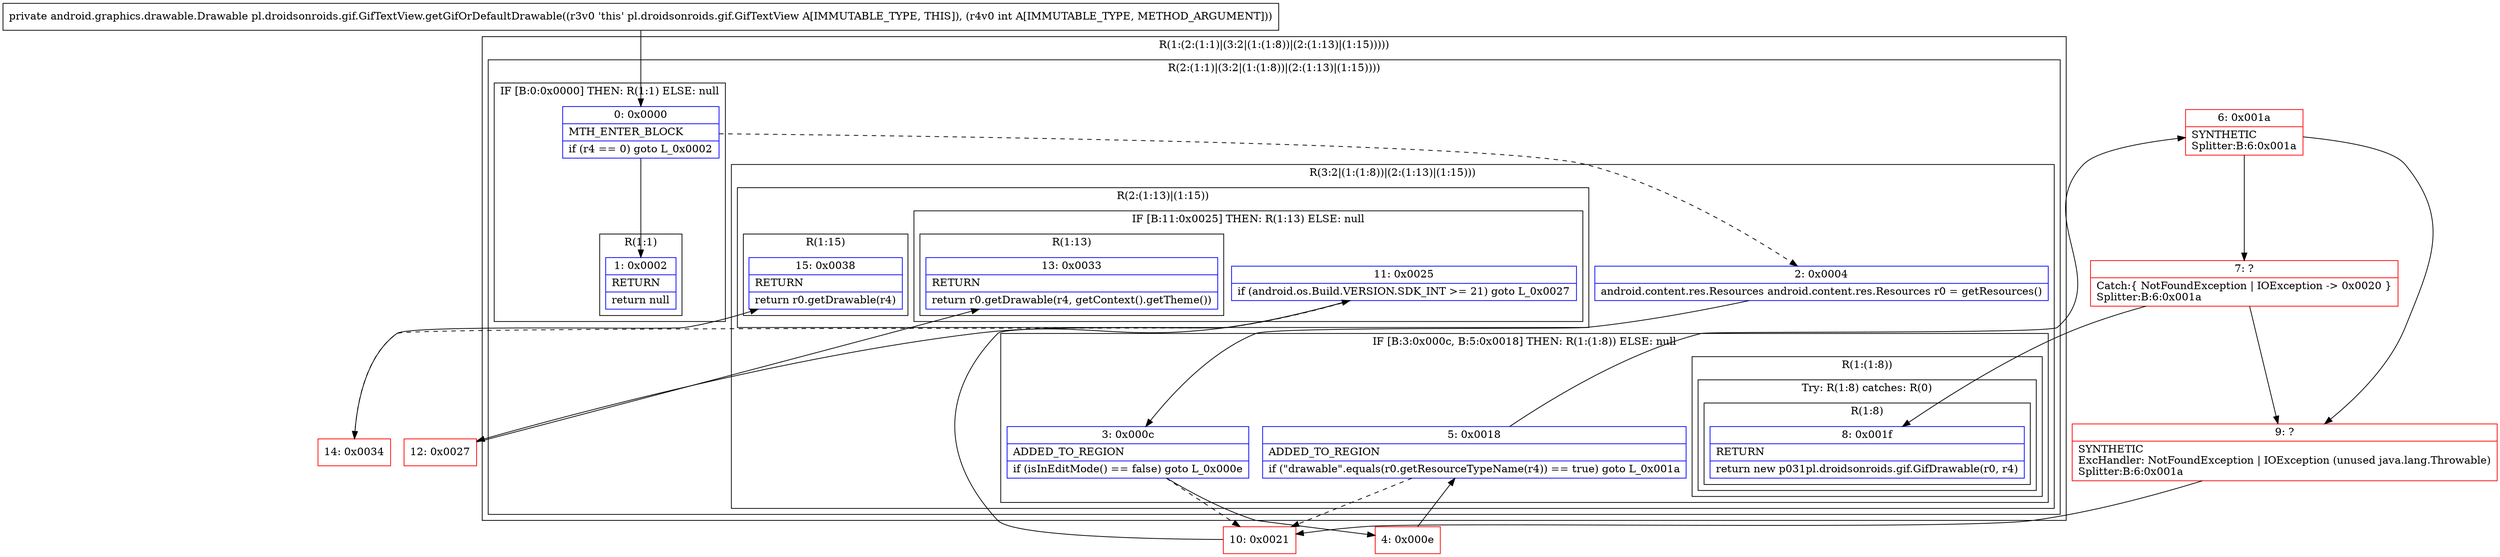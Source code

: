 digraph "CFG forpl.droidsonroids.gif.GifTextView.getGifOrDefaultDrawable(I)Landroid\/graphics\/drawable\/Drawable;" {
subgraph cluster_Region_1474792947 {
label = "R(1:(2:(1:1)|(3:2|(1:(1:8))|(2:(1:13)|(1:15)))))";
node [shape=record,color=blue];
subgraph cluster_Region_1444310718 {
label = "R(2:(1:1)|(3:2|(1:(1:8))|(2:(1:13)|(1:15))))";
node [shape=record,color=blue];
subgraph cluster_IfRegion_1031880145 {
label = "IF [B:0:0x0000] THEN: R(1:1) ELSE: null";
node [shape=record,color=blue];
Node_0 [shape=record,label="{0\:\ 0x0000|MTH_ENTER_BLOCK\l|if (r4 == 0) goto L_0x0002\l}"];
subgraph cluster_Region_1903130306 {
label = "R(1:1)";
node [shape=record,color=blue];
Node_1 [shape=record,label="{1\:\ 0x0002|RETURN\l|return null\l}"];
}
}
subgraph cluster_Region_1376914133 {
label = "R(3:2|(1:(1:8))|(2:(1:13)|(1:15)))";
node [shape=record,color=blue];
Node_2 [shape=record,label="{2\:\ 0x0004|android.content.res.Resources android.content.res.Resources r0 = getResources()\l}"];
subgraph cluster_IfRegion_1925590267 {
label = "IF [B:3:0x000c, B:5:0x0018] THEN: R(1:(1:8)) ELSE: null";
node [shape=record,color=blue];
Node_3 [shape=record,label="{3\:\ 0x000c|ADDED_TO_REGION\l|if (isInEditMode() == false) goto L_0x000e\l}"];
Node_5 [shape=record,label="{5\:\ 0x0018|ADDED_TO_REGION\l|if (\"drawable\".equals(r0.getResourceTypeName(r4)) == true) goto L_0x001a\l}"];
subgraph cluster_Region_437056777 {
label = "R(1:(1:8))";
node [shape=record,color=blue];
subgraph cluster_TryCatchRegion_2139753320 {
label = "Try: R(1:8) catches: R(0)";
node [shape=record,color=blue];
subgraph cluster_Region_69724762 {
label = "R(1:8)";
node [shape=record,color=blue];
Node_8 [shape=record,label="{8\:\ 0x001f|RETURN\l|return new p031pl.droidsonroids.gif.GifDrawable(r0, r4)\l}"];
}
subgraph cluster_Region_1272041213 {
label = "R(0) | ExcHandler: NotFoundException \| IOException (unused java.lang.Throwable)\l";
node [shape=record,color=blue];
}
}
}
}
subgraph cluster_Region_1099065379 {
label = "R(2:(1:13)|(1:15))";
node [shape=record,color=blue];
subgraph cluster_IfRegion_1012627879 {
label = "IF [B:11:0x0025] THEN: R(1:13) ELSE: null";
node [shape=record,color=blue];
Node_11 [shape=record,label="{11\:\ 0x0025|if (android.os.Build.VERSION.SDK_INT \>= 21) goto L_0x0027\l}"];
subgraph cluster_Region_10458521 {
label = "R(1:13)";
node [shape=record,color=blue];
Node_13 [shape=record,label="{13\:\ 0x0033|RETURN\l|return r0.getDrawable(r4, getContext().getTheme())\l}"];
}
}
subgraph cluster_Region_1117352957 {
label = "R(1:15)";
node [shape=record,color=blue];
Node_15 [shape=record,label="{15\:\ 0x0038|RETURN\l|return r0.getDrawable(r4)\l}"];
}
}
}
}
}
subgraph cluster_Region_1272041213 {
label = "R(0) | ExcHandler: NotFoundException \| IOException (unused java.lang.Throwable)\l";
node [shape=record,color=blue];
}
Node_4 [shape=record,color=red,label="{4\:\ 0x000e}"];
Node_6 [shape=record,color=red,label="{6\:\ 0x001a|SYNTHETIC\lSplitter:B:6:0x001a\l}"];
Node_7 [shape=record,color=red,label="{7\:\ ?|Catch:\{ NotFoundException \| IOException \-\> 0x0020 \}\lSplitter:B:6:0x001a\l}"];
Node_9 [shape=record,color=red,label="{9\:\ ?|SYNTHETIC\lExcHandler: NotFoundException \| IOException (unused java.lang.Throwable)\lSplitter:B:6:0x001a\l}"];
Node_10 [shape=record,color=red,label="{10\:\ 0x0021}"];
Node_12 [shape=record,color=red,label="{12\:\ 0x0027}"];
Node_14 [shape=record,color=red,label="{14\:\ 0x0034}"];
MethodNode[shape=record,label="{private android.graphics.drawable.Drawable pl.droidsonroids.gif.GifTextView.getGifOrDefaultDrawable((r3v0 'this' pl.droidsonroids.gif.GifTextView A[IMMUTABLE_TYPE, THIS]), (r4v0 int A[IMMUTABLE_TYPE, METHOD_ARGUMENT])) }"];
MethodNode -> Node_0;
Node_0 -> Node_1;
Node_0 -> Node_2[style=dashed];
Node_2 -> Node_3;
Node_3 -> Node_4;
Node_3 -> Node_10[style=dashed];
Node_5 -> Node_6;
Node_5 -> Node_10[style=dashed];
Node_11 -> Node_12;
Node_11 -> Node_14[style=dashed];
Node_4 -> Node_5;
Node_6 -> Node_7;
Node_6 -> Node_9;
Node_7 -> Node_8;
Node_7 -> Node_9;
Node_9 -> Node_10;
Node_10 -> Node_11;
Node_12 -> Node_13;
Node_14 -> Node_15;
}

